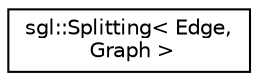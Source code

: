 digraph "Graphical Class Hierarchy"
{
  edge [fontname="Helvetica",fontsize="10",labelfontname="Helvetica",labelfontsize="10"];
  node [fontname="Helvetica",fontsize="10",shape=record];
  rankdir="LR";
  Node1 [label="sgl::Splitting\< Edge,\l Graph \>",height=0.2,width=0.4,color="black", fillcolor="white", style="filled",URL="$classsgl_1_1_splitting.html"];
}
